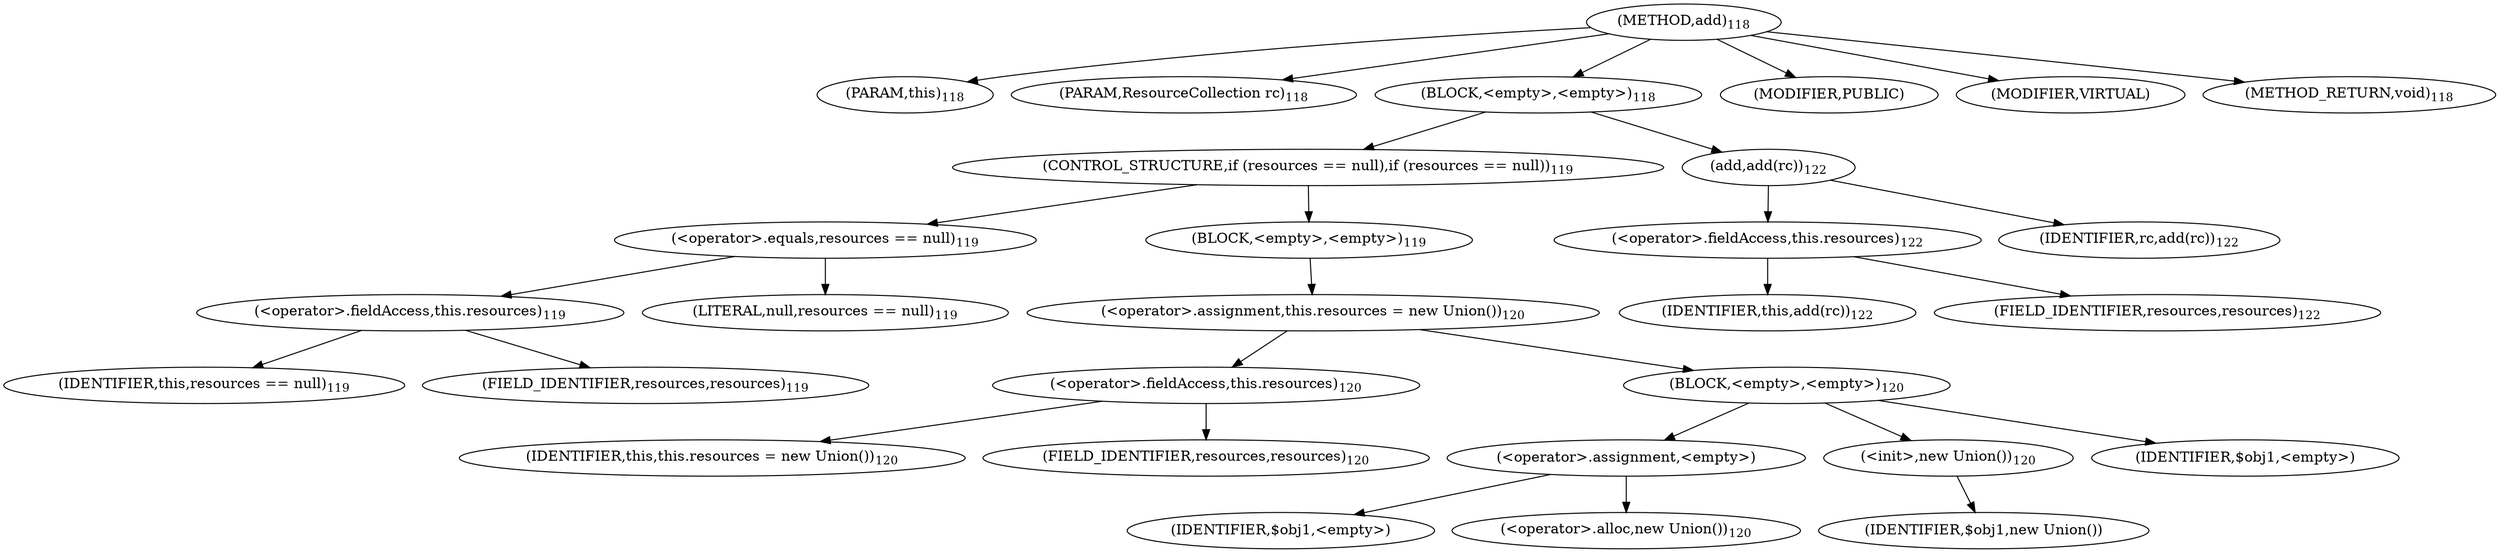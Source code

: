 digraph "add" {  
"183" [label = <(METHOD,add)<SUB>118</SUB>> ]
"184" [label = <(PARAM,this)<SUB>118</SUB>> ]
"185" [label = <(PARAM,ResourceCollection rc)<SUB>118</SUB>> ]
"186" [label = <(BLOCK,&lt;empty&gt;,&lt;empty&gt;)<SUB>118</SUB>> ]
"187" [label = <(CONTROL_STRUCTURE,if (resources == null),if (resources == null))<SUB>119</SUB>> ]
"188" [label = <(&lt;operator&gt;.equals,resources == null)<SUB>119</SUB>> ]
"189" [label = <(&lt;operator&gt;.fieldAccess,this.resources)<SUB>119</SUB>> ]
"190" [label = <(IDENTIFIER,this,resources == null)<SUB>119</SUB>> ]
"191" [label = <(FIELD_IDENTIFIER,resources,resources)<SUB>119</SUB>> ]
"192" [label = <(LITERAL,null,resources == null)<SUB>119</SUB>> ]
"193" [label = <(BLOCK,&lt;empty&gt;,&lt;empty&gt;)<SUB>119</SUB>> ]
"194" [label = <(&lt;operator&gt;.assignment,this.resources = new Union())<SUB>120</SUB>> ]
"195" [label = <(&lt;operator&gt;.fieldAccess,this.resources)<SUB>120</SUB>> ]
"196" [label = <(IDENTIFIER,this,this.resources = new Union())<SUB>120</SUB>> ]
"197" [label = <(FIELD_IDENTIFIER,resources,resources)<SUB>120</SUB>> ]
"198" [label = <(BLOCK,&lt;empty&gt;,&lt;empty&gt;)<SUB>120</SUB>> ]
"199" [label = <(&lt;operator&gt;.assignment,&lt;empty&gt;)> ]
"200" [label = <(IDENTIFIER,$obj1,&lt;empty&gt;)> ]
"201" [label = <(&lt;operator&gt;.alloc,new Union())<SUB>120</SUB>> ]
"202" [label = <(&lt;init&gt;,new Union())<SUB>120</SUB>> ]
"203" [label = <(IDENTIFIER,$obj1,new Union())> ]
"204" [label = <(IDENTIFIER,$obj1,&lt;empty&gt;)> ]
"205" [label = <(add,add(rc))<SUB>122</SUB>> ]
"206" [label = <(&lt;operator&gt;.fieldAccess,this.resources)<SUB>122</SUB>> ]
"207" [label = <(IDENTIFIER,this,add(rc))<SUB>122</SUB>> ]
"208" [label = <(FIELD_IDENTIFIER,resources,resources)<SUB>122</SUB>> ]
"209" [label = <(IDENTIFIER,rc,add(rc))<SUB>122</SUB>> ]
"210" [label = <(MODIFIER,PUBLIC)> ]
"211" [label = <(MODIFIER,VIRTUAL)> ]
"212" [label = <(METHOD_RETURN,void)<SUB>118</SUB>> ]
  "183" -> "184" 
  "183" -> "185" 
  "183" -> "186" 
  "183" -> "210" 
  "183" -> "211" 
  "183" -> "212" 
  "186" -> "187" 
  "186" -> "205" 
  "187" -> "188" 
  "187" -> "193" 
  "188" -> "189" 
  "188" -> "192" 
  "189" -> "190" 
  "189" -> "191" 
  "193" -> "194" 
  "194" -> "195" 
  "194" -> "198" 
  "195" -> "196" 
  "195" -> "197" 
  "198" -> "199" 
  "198" -> "202" 
  "198" -> "204" 
  "199" -> "200" 
  "199" -> "201" 
  "202" -> "203" 
  "205" -> "206" 
  "205" -> "209" 
  "206" -> "207" 
  "206" -> "208" 
}

